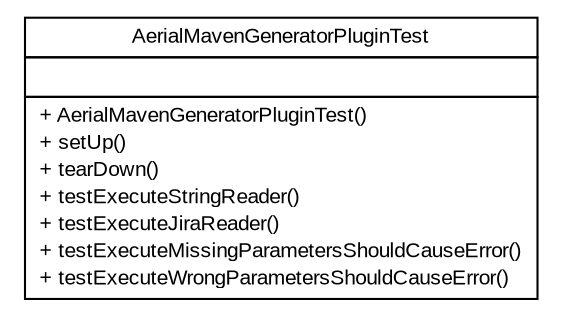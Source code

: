 #!/usr/local/bin/dot
#
# Class diagram 
# Generated by UMLGraph version R5_6 (http://www.umlgraph.org/)
#

digraph G {
	edge [fontname="arial",fontsize=10,labelfontname="arial",labelfontsize=10];
	node [fontname="arial",fontsize=10,shape=plaintext];
	nodesep=0.25;
	ranksep=0.5;
	// com.github.mkolisnyk.aerial.core.AerialMavenGeneratorPluginTest
	c0 [label=<<table title="com.github.mkolisnyk.aerial.core.AerialMavenGeneratorPluginTest" border="0" cellborder="1" cellspacing="0" cellpadding="2" port="p" href="./AerialMavenGeneratorPluginTest.html">
		<tr><td><table border="0" cellspacing="0" cellpadding="1">
<tr><td align="center" balign="center"> AerialMavenGeneratorPluginTest </td></tr>
		</table></td></tr>
		<tr><td><table border="0" cellspacing="0" cellpadding="1">
<tr><td align="left" balign="left">  </td></tr>
		</table></td></tr>
		<tr><td><table border="0" cellspacing="0" cellpadding="1">
<tr><td align="left" balign="left"> + AerialMavenGeneratorPluginTest() </td></tr>
<tr><td align="left" balign="left"> + setUp() </td></tr>
<tr><td align="left" balign="left"> + tearDown() </td></tr>
<tr><td align="left" balign="left"> + testExecuteStringReader() </td></tr>
<tr><td align="left" balign="left"> + testExecuteJiraReader() </td></tr>
<tr><td align="left" balign="left"> + testExecuteMissingParametersShouldCauseError() </td></tr>
<tr><td align="left" balign="left"> + testExecuteWrongParametersShouldCauseError() </td></tr>
		</table></td></tr>
		</table>>, URL="./AerialMavenGeneratorPluginTest.html", fontname="arial", fontcolor="black", fontsize=10.0];
}

